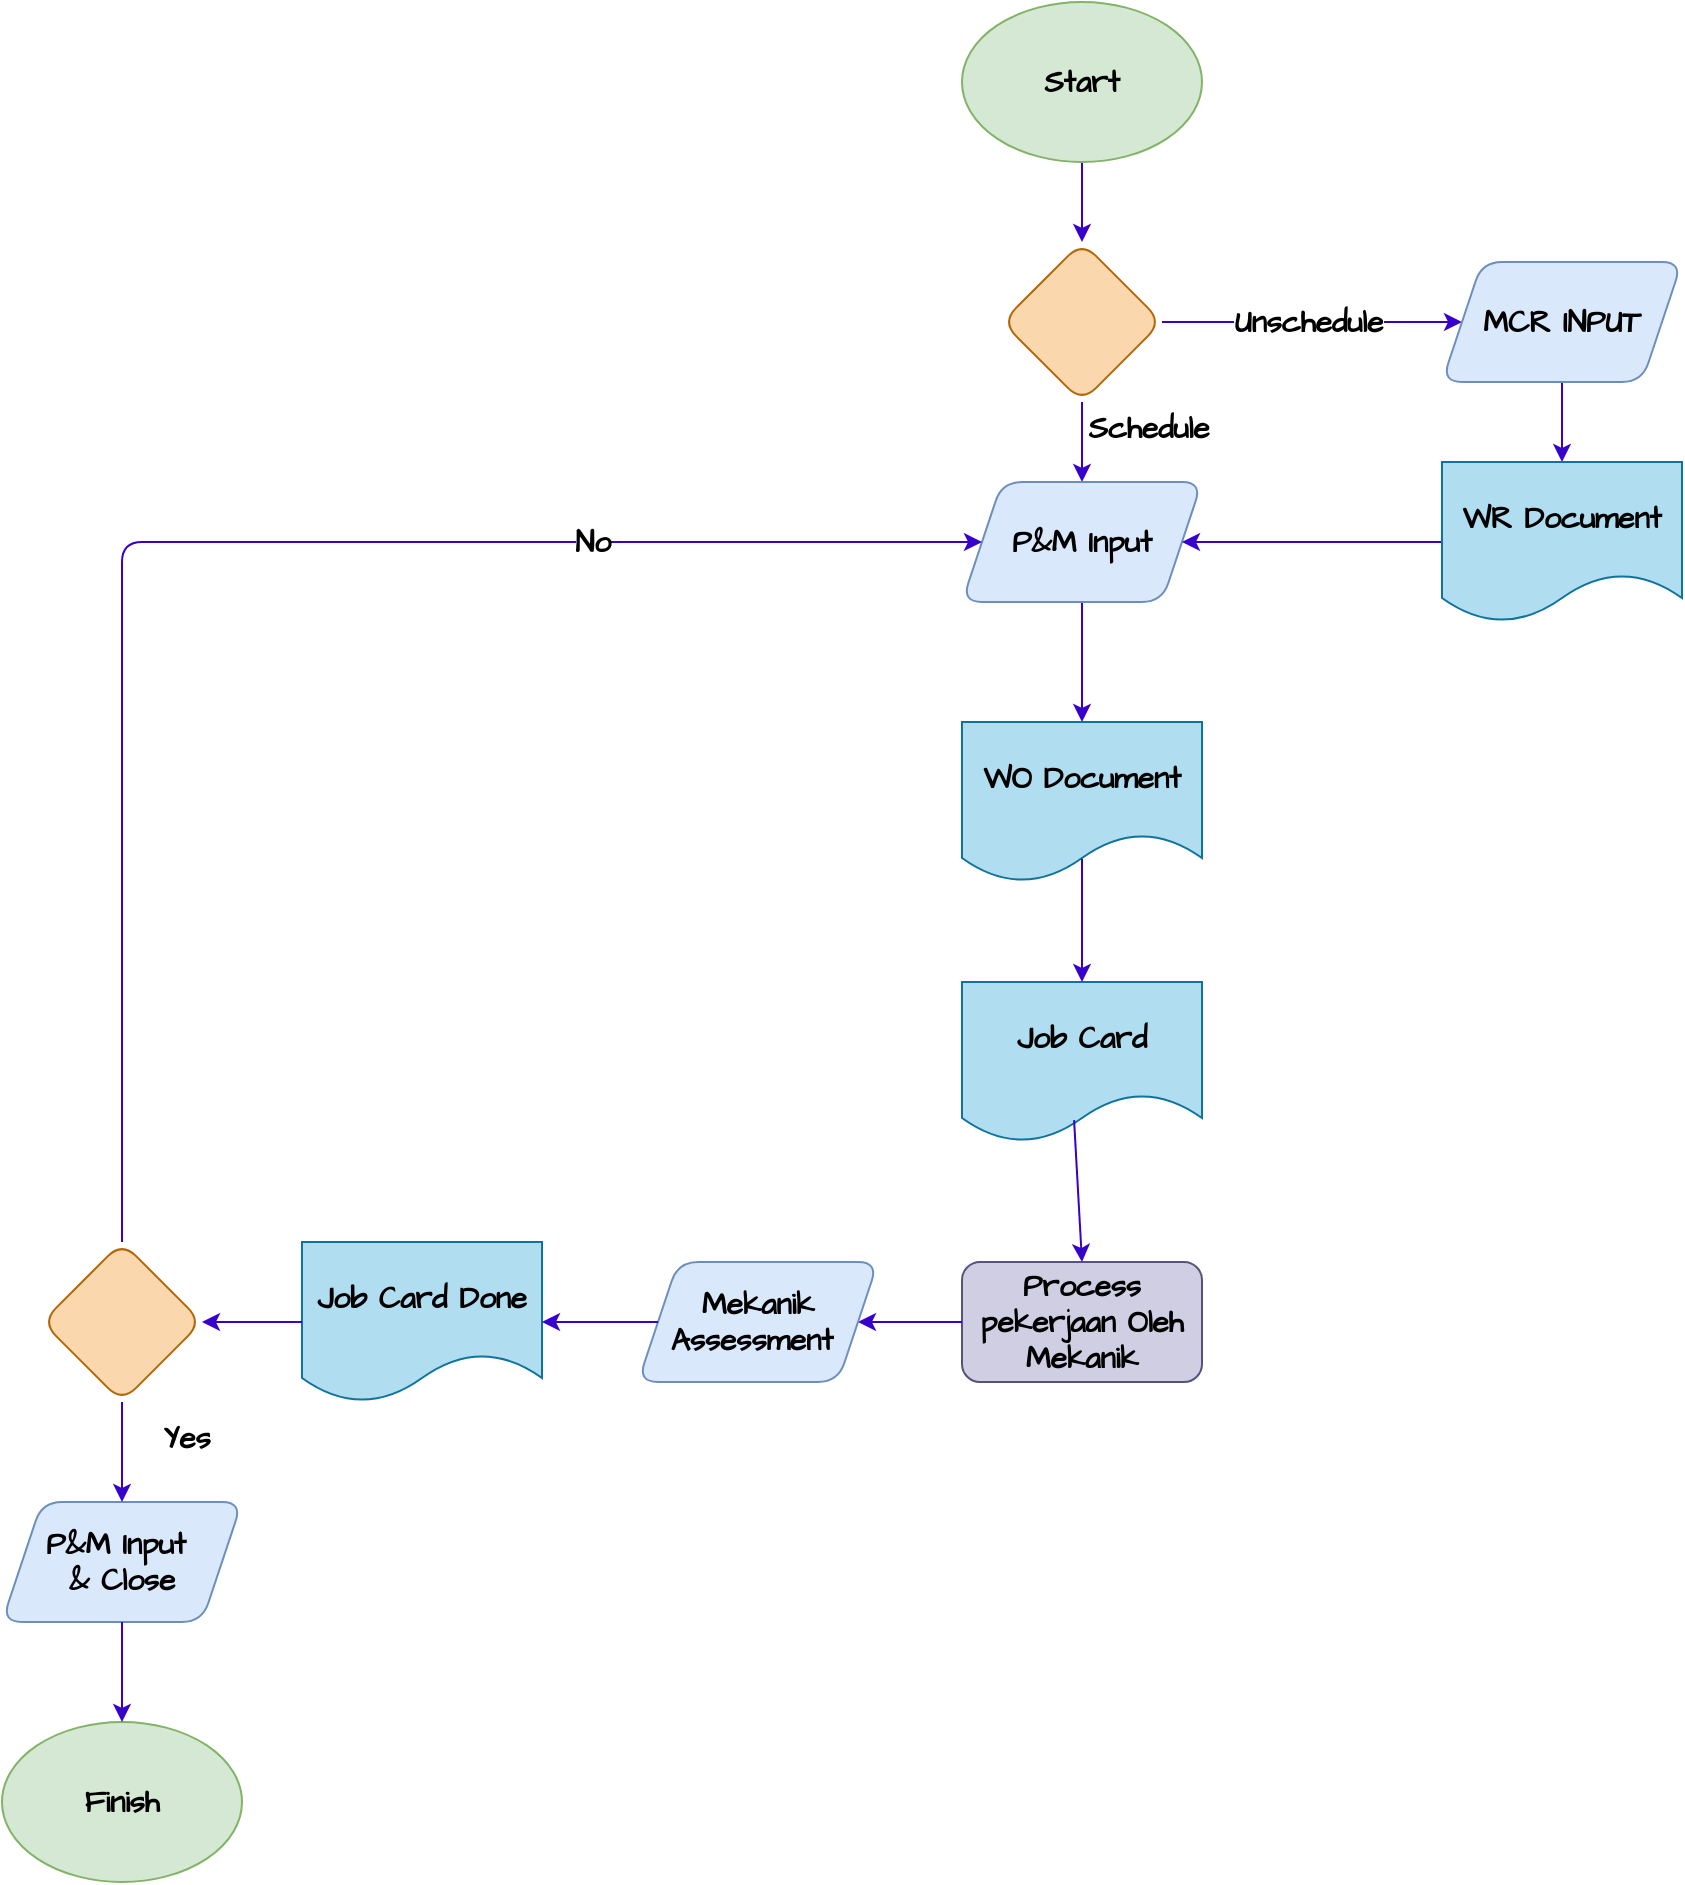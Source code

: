 <mxfile version="24.5.3" type="github">
  <diagram name="Page-1" id="LWq0IveCb88d2H1zGm08">
    <mxGraphModel dx="2637" dy="1093" grid="1" gridSize="10" guides="1" tooltips="1" connect="1" arrows="1" fold="1" page="1" pageScale="1" pageWidth="850" pageHeight="1100" math="0" shadow="0">
      <root>
        <mxCell id="0" />
        <mxCell id="1" parent="0" />
        <mxCell id="c8kV6U6HgZhseYfQ4QGe-10" style="edgeStyle=orthogonalEdgeStyle;rounded=1;hachureGap=4;orthogonalLoop=1;jettySize=auto;html=1;exitX=0.5;exitY=1;exitDx=0;exitDy=0;entryX=0.5;entryY=0;entryDx=0;entryDy=0;fontFamily=Architects Daughter;fontSource=https%3A%2F%2Ffonts.googleapis.com%2Fcss%3Ffamily%3DArchitects%2BDaughter;fillColor=#6a00ff;strokeColor=#3700CC;fontSize=15;" parent="1" source="c8kV6U6HgZhseYfQ4QGe-1" target="c8kV6U6HgZhseYfQ4QGe-2" edge="1">
          <mxGeometry relative="1" as="geometry" />
        </mxCell>
        <mxCell id="c8kV6U6HgZhseYfQ4QGe-1" value="&lt;b style=&quot;font-size: 15px;&quot;&gt;Start&lt;/b&gt;" style="ellipse;whiteSpace=wrap;html=1;hachureGap=4;fontFamily=Architects Daughter;fontSource=https%3A%2F%2Ffonts.googleapis.com%2Fcss%3Ffamily%3DArchitects%2BDaughter;fillColor=#d5e8d4;strokeColor=#82b366;rounded=1;fontSize=15;" parent="1" vertex="1">
          <mxGeometry x="340" y="40" width="120" height="80" as="geometry" />
        </mxCell>
        <mxCell id="c8kV6U6HgZhseYfQ4QGe-11" style="edgeStyle=orthogonalEdgeStyle;rounded=1;hachureGap=4;orthogonalLoop=1;jettySize=auto;html=1;exitX=1;exitY=0.5;exitDx=0;exitDy=0;entryX=0;entryY=0.5;entryDx=0;entryDy=0;fontFamily=Architects Daughter;fontSource=https%3A%2F%2Ffonts.googleapis.com%2Fcss%3Ffamily%3DArchitects%2BDaughter;fillColor=#6a00ff;strokeColor=#3700CC;fontSize=15;" parent="1" source="c8kV6U6HgZhseYfQ4QGe-2" target="c8kV6U6HgZhseYfQ4QGe-4" edge="1">
          <mxGeometry relative="1" as="geometry" />
        </mxCell>
        <mxCell id="c8kV6U6HgZhseYfQ4QGe-28" value="&lt;b style=&quot;font-size: 15px;&quot;&gt;Unschedule&lt;/b&gt;" style="edgeLabel;html=1;align=center;verticalAlign=middle;resizable=0;points=[];hachureGap=4;fontFamily=Architects Daughter;fontSource=https%3A%2F%2Ffonts.googleapis.com%2Fcss%3Ffamily%3DArchitects%2BDaughter;rounded=1;fontSize=15;" parent="c8kV6U6HgZhseYfQ4QGe-11" vertex="1" connectable="0">
          <mxGeometry x="-0.347" y="-3" relative="1" as="geometry">
            <mxPoint x="24" y="-3" as="offset" />
          </mxGeometry>
        </mxCell>
        <mxCell id="c8kV6U6HgZhseYfQ4QGe-13" style="edgeStyle=orthogonalEdgeStyle;rounded=1;hachureGap=4;orthogonalLoop=1;jettySize=auto;html=1;exitX=0.5;exitY=1;exitDx=0;exitDy=0;entryX=0.5;entryY=0;entryDx=0;entryDy=0;fontFamily=Architects Daughter;fontSource=https%3A%2F%2Ffonts.googleapis.com%2Fcss%3Ffamily%3DArchitects%2BDaughter;fillColor=#6a00ff;strokeColor=#3700CC;fontSize=15;" parent="1" source="c8kV6U6HgZhseYfQ4QGe-2" target="c8kV6U6HgZhseYfQ4QGe-5" edge="1">
          <mxGeometry relative="1" as="geometry" />
        </mxCell>
        <mxCell id="c8kV6U6HgZhseYfQ4QGe-2" value="" style="rhombus;whiteSpace=wrap;html=1;hachureGap=4;fontFamily=Architects Daughter;fontSource=https%3A%2F%2Ffonts.googleapis.com%2Fcss%3Ffamily%3DArchitects%2BDaughter;fillColor=#fad7ac;strokeColor=#b46504;rounded=1;fontSize=15;" parent="1" vertex="1">
          <mxGeometry x="360" y="160" width="80" height="80" as="geometry" />
        </mxCell>
        <mxCell id="c8kV6U6HgZhseYfQ4QGe-3" value="&lt;b style=&quot;font-size: 15px;&quot;&gt;Process pekerjaan Oleh Mekanik&lt;/b&gt;" style="rounded=1;whiteSpace=wrap;html=1;hachureGap=4;fontFamily=Architects Daughter;fontSource=https%3A%2F%2Ffonts.googleapis.com%2Fcss%3Ffamily%3DArchitects%2BDaughter;fillColor=#d0cee2;strokeColor=#56517e;fontSize=15;" parent="1" vertex="1">
          <mxGeometry x="340" y="670" width="120" height="60" as="geometry" />
        </mxCell>
        <mxCell id="c8kV6U6HgZhseYfQ4QGe-15" style="edgeStyle=orthogonalEdgeStyle;rounded=1;hachureGap=4;orthogonalLoop=1;jettySize=auto;html=1;exitX=0.5;exitY=1;exitDx=0;exitDy=0;entryX=0.5;entryY=0;entryDx=0;entryDy=0;fontFamily=Architects Daughter;fontSource=https%3A%2F%2Ffonts.googleapis.com%2Fcss%3Ffamily%3DArchitects%2BDaughter;fillColor=#6a00ff;strokeColor=#3700CC;fontSize=15;" parent="1" source="c8kV6U6HgZhseYfQ4QGe-4" target="c8kV6U6HgZhseYfQ4QGe-6" edge="1">
          <mxGeometry relative="1" as="geometry" />
        </mxCell>
        <mxCell id="c8kV6U6HgZhseYfQ4QGe-4" value="&lt;b style=&quot;font-size: 15px;&quot;&gt;MCR INPUT&lt;/b&gt;" style="shape=parallelogram;perimeter=parallelogramPerimeter;whiteSpace=wrap;html=1;fixedSize=1;hachureGap=4;fontFamily=Architects Daughter;fontSource=https%3A%2F%2Ffonts.googleapis.com%2Fcss%3Ffamily%3DArchitects%2BDaughter;fillColor=#dae8fc;strokeColor=#6c8ebf;rounded=1;fontSize=15;" parent="1" vertex="1">
          <mxGeometry x="580" y="170" width="120" height="60" as="geometry" />
        </mxCell>
        <mxCell id="c8kV6U6HgZhseYfQ4QGe-17" style="edgeStyle=orthogonalEdgeStyle;rounded=1;hachureGap=4;orthogonalLoop=1;jettySize=auto;html=1;exitX=0.5;exitY=1;exitDx=0;exitDy=0;entryX=0.5;entryY=0;entryDx=0;entryDy=0;fontFamily=Architects Daughter;fontSource=https%3A%2F%2Ffonts.googleapis.com%2Fcss%3Ffamily%3DArchitects%2BDaughter;fillColor=#6a00ff;strokeColor=#3700CC;fontSize=15;" parent="1" source="c8kV6U6HgZhseYfQ4QGe-5" target="c8kV6U6HgZhseYfQ4QGe-7" edge="1">
          <mxGeometry relative="1" as="geometry" />
        </mxCell>
        <mxCell id="c8kV6U6HgZhseYfQ4QGe-5" value="&lt;b style=&quot;font-size: 15px;&quot;&gt;P&amp;amp;M Input&lt;/b&gt;" style="shape=parallelogram;perimeter=parallelogramPerimeter;whiteSpace=wrap;html=1;fixedSize=1;hachureGap=4;fontFamily=Architects Daughter;fontSource=https%3A%2F%2Ffonts.googleapis.com%2Fcss%3Ffamily%3DArchitects%2BDaughter;fillColor=#dae8fc;strokeColor=#6c8ebf;rounded=1;fontSize=15;" parent="1" vertex="1">
          <mxGeometry x="340" y="280" width="120" height="60" as="geometry" />
        </mxCell>
        <mxCell id="c8kV6U6HgZhseYfQ4QGe-16" style="edgeStyle=orthogonalEdgeStyle;rounded=1;hachureGap=4;orthogonalLoop=1;jettySize=auto;html=1;exitX=0;exitY=0.5;exitDx=0;exitDy=0;entryX=1;entryY=0.5;entryDx=0;entryDy=0;fontFamily=Architects Daughter;fontSource=https%3A%2F%2Ffonts.googleapis.com%2Fcss%3Ffamily%3DArchitects%2BDaughter;fillColor=#6a00ff;strokeColor=#3700CC;fontSize=15;" parent="1" source="c8kV6U6HgZhseYfQ4QGe-6" target="c8kV6U6HgZhseYfQ4QGe-5" edge="1">
          <mxGeometry relative="1" as="geometry" />
        </mxCell>
        <mxCell id="c8kV6U6HgZhseYfQ4QGe-6" value="&lt;b style=&quot;font-size: 15px;&quot;&gt;WR Document&lt;/b&gt;" style="shape=document;whiteSpace=wrap;html=1;boundedLbl=1;hachureGap=4;fontFamily=Architects Daughter;fontSource=https%3A%2F%2Ffonts.googleapis.com%2Fcss%3Ffamily%3DArchitects%2BDaughter;fillColor=#b1ddf0;strokeColor=#10739e;rounded=1;fontSize=15;" parent="1" vertex="1">
          <mxGeometry x="580" y="270" width="120" height="80" as="geometry" />
        </mxCell>
        <mxCell id="c8kV6U6HgZhseYfQ4QGe-7" value="&lt;b style=&quot;font-size: 15px;&quot;&gt;WO Document&lt;/b&gt;" style="shape=document;whiteSpace=wrap;html=1;boundedLbl=1;hachureGap=4;fontFamily=Architects Daughter;fontSource=https%3A%2F%2Ffonts.googleapis.com%2Fcss%3Ffamily%3DArchitects%2BDaughter;fillColor=#b1ddf0;strokeColor=#10739e;rounded=1;fontSize=15;" parent="1" vertex="1">
          <mxGeometry x="340" y="400" width="120" height="80" as="geometry" />
        </mxCell>
        <mxCell id="c8kV6U6HgZhseYfQ4QGe-8" value="&lt;b style=&quot;font-size: 15px;&quot;&gt;Job Card&lt;/b&gt;" style="shape=document;whiteSpace=wrap;html=1;boundedLbl=1;hachureGap=4;fontFamily=Architects Daughter;fontSource=https%3A%2F%2Ffonts.googleapis.com%2Fcss%3Ffamily%3DArchitects%2BDaughter;fillColor=#b1ddf0;strokeColor=#10739e;rounded=1;fontSize=15;" parent="1" vertex="1">
          <mxGeometry x="340" y="530" width="120" height="80" as="geometry" />
        </mxCell>
        <mxCell id="c8kV6U6HgZhseYfQ4QGe-27" style="edgeStyle=orthogonalEdgeStyle;rounded=1;hachureGap=4;orthogonalLoop=1;jettySize=auto;html=1;entryX=0;entryY=0.5;entryDx=0;entryDy=0;fontFamily=Architects Daughter;fontSource=https%3A%2F%2Ffonts.googleapis.com%2Fcss%3Ffamily%3DArchitects%2BDaughter;fillColor=#6a00ff;strokeColor=#3700CC;fontStyle=1;exitX=0.5;exitY=0;exitDx=0;exitDy=0;fontSize=15;" parent="1" source="c8kV6U6HgZhseYfQ4QGe-9" target="c8kV6U6HgZhseYfQ4QGe-5" edge="1">
          <mxGeometry relative="1" as="geometry">
            <Array as="points">
              <mxPoint x="-80" y="310" />
            </Array>
            <mxPoint x="-80" y="650" as="sourcePoint" />
            <mxPoint x="20" y="300" as="targetPoint" />
          </mxGeometry>
        </mxCell>
        <mxCell id="c8kV6U6HgZhseYfQ4QGe-31" value="No" style="edgeLabel;html=1;align=center;verticalAlign=middle;resizable=0;points=[];hachureGap=4;fontFamily=Architects Daughter;fontSource=https%3A%2F%2Ffonts.googleapis.com%2Fcss%3Ffamily%3DArchitects%2BDaughter;fontStyle=1;rounded=1;fontSize=15;" parent="c8kV6U6HgZhseYfQ4QGe-27" vertex="1" connectable="0">
          <mxGeometry x="0.722" relative="1" as="geometry">
            <mxPoint x="-87" as="offset" />
          </mxGeometry>
        </mxCell>
        <mxCell id="c8kV6U6HgZhseYfQ4QGe-9" value="" style="rhombus;whiteSpace=wrap;html=1;hachureGap=4;fontFamily=Architects Daughter;fontSource=https%3A%2F%2Ffonts.googleapis.com%2Fcss%3Ffamily%3DArchitects%2BDaughter;fillColor=#fad7ac;strokeColor=#b46504;rounded=1;fontSize=15;" parent="1" vertex="1">
          <mxGeometry x="-120" y="660" width="80" height="80" as="geometry" />
        </mxCell>
        <mxCell id="c8kV6U6HgZhseYfQ4QGe-20" value="" style="endArrow=classic;html=1;rounded=1;hachureGap=4;fontFamily=Architects Daughter;fontSource=https%3A%2F%2Ffonts.googleapis.com%2Fcss%3Ffamily%3DArchitects%2BDaughter;exitX=0.467;exitY=0.863;exitDx=0;exitDy=0;exitPerimeter=0;entryX=0.5;entryY=0;entryDx=0;entryDy=0;fillColor=#6a00ff;strokeColor=#3700CC;fontSize=15;" parent="1" source="c8kV6U6HgZhseYfQ4QGe-8" target="c8kV6U6HgZhseYfQ4QGe-3" edge="1">
          <mxGeometry width="50" height="50" relative="1" as="geometry">
            <mxPoint x="430" y="610" as="sourcePoint" />
            <mxPoint x="480" y="560" as="targetPoint" />
          </mxGeometry>
        </mxCell>
        <mxCell id="c8kV6U6HgZhseYfQ4QGe-21" value="" style="endArrow=classic;html=1;rounded=1;hachureGap=4;fontFamily=Architects Daughter;fontSource=https%3A%2F%2Ffonts.googleapis.com%2Fcss%3Ffamily%3DArchitects%2BDaughter;exitX=0.5;exitY=0.854;exitDx=0;exitDy=0;exitPerimeter=0;entryX=0.5;entryY=0;entryDx=0;entryDy=0;fillColor=#6a00ff;strokeColor=#3700CC;fontSize=15;" parent="1" source="c8kV6U6HgZhseYfQ4QGe-7" target="c8kV6U6HgZhseYfQ4QGe-8" edge="1">
          <mxGeometry width="50" height="50" relative="1" as="geometry">
            <mxPoint x="430" y="610" as="sourcePoint" />
            <mxPoint x="480" y="560" as="targetPoint" />
          </mxGeometry>
        </mxCell>
        <mxCell id="c8kV6U6HgZhseYfQ4QGe-25" value="&lt;b style=&quot;font-size: 15px;&quot;&gt;Finish&lt;/b&gt;" style="ellipse;whiteSpace=wrap;html=1;hachureGap=4;fontFamily=Architects Daughter;fontSource=https%3A%2F%2Ffonts.googleapis.com%2Fcss%3Ffamily%3DArchitects%2BDaughter;fillColor=#d5e8d4;strokeColor=#82b366;rounded=1;fontSize=15;" parent="1" vertex="1">
          <mxGeometry x="-140" y="900" width="120" height="80" as="geometry" />
        </mxCell>
        <mxCell id="c8kV6U6HgZhseYfQ4QGe-29" value="&lt;b style=&quot;font-size: 15px;&quot;&gt;Schedule&lt;/b&gt;" style="text;html=1;align=center;verticalAlign=middle;resizable=0;points=[];autosize=1;strokeColor=none;fillColor=none;fontFamily=Architects Daughter;fontSource=https%3A%2F%2Ffonts.googleapis.com%2Fcss%3Ffamily%3DArchitects%2BDaughter;rounded=1;fontSize=15;" parent="1" vertex="1">
          <mxGeometry x="393" y="238" width="80" height="30" as="geometry" />
        </mxCell>
        <mxCell id="c8kV6U6HgZhseYfQ4QGe-30" value="&lt;b style=&quot;font-size: 15px;&quot;&gt;Yes&lt;/b&gt;" style="text;html=1;align=center;verticalAlign=middle;resizable=0;points=[];autosize=1;strokeColor=none;fillColor=none;fontFamily=Architects Daughter;fontSource=https%3A%2F%2Ffonts.googleapis.com%2Fcss%3Ffamily%3DArchitects%2BDaughter;rounded=1;fontSize=15;" parent="1" vertex="1">
          <mxGeometry x="-73" y="743" width="50" height="30" as="geometry" />
        </mxCell>
        <mxCell id="DyG32sUl0UlcribBIAUJ-1" value="&lt;b style=&quot;font-size: 15px;&quot;&gt;Job Card Done&lt;/b&gt;" style="shape=document;whiteSpace=wrap;html=1;boundedLbl=1;hachureGap=4;fontFamily=Architects Daughter;fontSource=https%3A%2F%2Ffonts.googleapis.com%2Fcss%3Ffamily%3DArchitects%2BDaughter;fillColor=#b1ddf0;strokeColor=#10739e;rounded=1;fontSize=15;" vertex="1" parent="1">
          <mxGeometry x="10" y="660" width="120" height="80" as="geometry" />
        </mxCell>
        <mxCell id="DyG32sUl0UlcribBIAUJ-2" style="edgeStyle=orthogonalEdgeStyle;rounded=1;hachureGap=4;orthogonalLoop=1;jettySize=auto;html=1;exitX=0;exitY=0.5;exitDx=0;exitDy=0;fontFamily=Architects Daughter;fontSource=https%3A%2F%2Ffonts.googleapis.com%2Fcss%3Ffamily%3DArchitects%2BDaughter;fillColor=#6a00ff;strokeColor=#3700CC;entryX=1;entryY=0.5;entryDx=0;entryDy=0;fontSize=15;" edge="1" parent="1" source="c8kV6U6HgZhseYfQ4QGe-3" target="DyG32sUl0UlcribBIAUJ-3">
          <mxGeometry relative="1" as="geometry">
            <mxPoint x="350" y="770" as="sourcePoint" />
            <mxPoint x="300" y="700" as="targetPoint" />
          </mxGeometry>
        </mxCell>
        <mxCell id="DyG32sUl0UlcribBIAUJ-3" value="&lt;b style=&quot;font-size: 15px;&quot;&gt;Mekanik Assessment&amp;nbsp;&lt;/b&gt;" style="shape=parallelogram;perimeter=parallelogramPerimeter;whiteSpace=wrap;html=1;fixedSize=1;hachureGap=4;fontFamily=Architects Daughter;fontSource=https%3A%2F%2Ffonts.googleapis.com%2Fcss%3Ffamily%3DArchitects%2BDaughter;fillColor=#dae8fc;strokeColor=#6c8ebf;rounded=1;fontSize=15;" vertex="1" parent="1">
          <mxGeometry x="178" y="670" width="120" height="60" as="geometry" />
        </mxCell>
        <mxCell id="DyG32sUl0UlcribBIAUJ-6" value="&lt;b style=&quot;font-size: 15px;&quot;&gt;P&amp;amp;M Input&amp;nbsp;&lt;/b&gt;&lt;div style=&quot;font-size: 15px;&quot;&gt;&lt;b style=&quot;font-size: 15px;&quot;&gt;&amp;amp; Close&lt;/b&gt;&lt;/div&gt;" style="shape=parallelogram;perimeter=parallelogramPerimeter;whiteSpace=wrap;html=1;fixedSize=1;hachureGap=4;fontFamily=Architects Daughter;fontSource=https%3A%2F%2Ffonts.googleapis.com%2Fcss%3Ffamily%3DArchitects%2BDaughter;fillColor=#dae8fc;strokeColor=#6c8ebf;align=center;rounded=1;fontSize=15;" vertex="1" parent="1">
          <mxGeometry x="-140" y="790" width="120" height="60" as="geometry" />
        </mxCell>
        <mxCell id="DyG32sUl0UlcribBIAUJ-10" style="edgeStyle=orthogonalEdgeStyle;rounded=1;hachureGap=4;orthogonalLoop=1;jettySize=auto;html=1;exitX=0;exitY=0.5;exitDx=0;exitDy=0;fontFamily=Architects Daughter;fontSource=https%3A%2F%2Ffonts.googleapis.com%2Fcss%3Ffamily%3DArchitects%2BDaughter;fillColor=#6a00ff;strokeColor=#3700CC;entryX=1;entryY=0.5;entryDx=0;entryDy=0;fontSize=15;" edge="1" parent="1" source="DyG32sUl0UlcribBIAUJ-3" target="DyG32sUl0UlcribBIAUJ-1">
          <mxGeometry relative="1" as="geometry">
            <mxPoint x="350" y="710" as="sourcePoint" />
            <mxPoint x="290" y="710" as="targetPoint" />
          </mxGeometry>
        </mxCell>
        <mxCell id="DyG32sUl0UlcribBIAUJ-11" style="edgeStyle=orthogonalEdgeStyle;rounded=1;hachureGap=4;orthogonalLoop=1;jettySize=auto;html=1;exitX=0;exitY=0.5;exitDx=0;exitDy=0;fontFamily=Architects Daughter;fontSource=https%3A%2F%2Ffonts.googleapis.com%2Fcss%3Ffamily%3DArchitects%2BDaughter;fillColor=#6a00ff;strokeColor=#3700CC;entryX=1;entryY=0.5;entryDx=0;entryDy=0;fontSize=15;" edge="1" parent="1" source="DyG32sUl0UlcribBIAUJ-1" target="c8kV6U6HgZhseYfQ4QGe-9">
          <mxGeometry relative="1" as="geometry">
            <mxPoint x="360" y="720" as="sourcePoint" />
            <mxPoint x="300" y="720" as="targetPoint" />
          </mxGeometry>
        </mxCell>
        <mxCell id="DyG32sUl0UlcribBIAUJ-14" value="" style="endArrow=classic;html=1;rounded=1;hachureGap=4;fontFamily=Architects Daughter;fontSource=https%3A%2F%2Ffonts.googleapis.com%2Fcss%3Ffamily%3DArchitects%2BDaughter;exitX=0.5;exitY=1;exitDx=0;exitDy=0;entryX=0.5;entryY=0;entryDx=0;entryDy=0;fillColor=#6a00ff;strokeColor=#3700CC;fontSize=15;" edge="1" parent="1" source="c8kV6U6HgZhseYfQ4QGe-9" target="DyG32sUl0UlcribBIAUJ-6">
          <mxGeometry width="50" height="50" relative="1" as="geometry">
            <mxPoint x="406" y="609" as="sourcePoint" />
            <mxPoint x="410" y="680" as="targetPoint" />
          </mxGeometry>
        </mxCell>
        <mxCell id="DyG32sUl0UlcribBIAUJ-15" value="" style="endArrow=classic;html=1;rounded=1;hachureGap=4;fontFamily=Architects Daughter;fontSource=https%3A%2F%2Ffonts.googleapis.com%2Fcss%3Ffamily%3DArchitects%2BDaughter;exitX=0.5;exitY=1;exitDx=0;exitDy=0;entryX=0.5;entryY=0;entryDx=0;entryDy=0;fillColor=#6a00ff;strokeColor=#3700CC;fontSize=15;" edge="1" parent="1" source="DyG32sUl0UlcribBIAUJ-6" target="c8kV6U6HgZhseYfQ4QGe-25">
          <mxGeometry width="50" height="50" relative="1" as="geometry">
            <mxPoint x="410" y="478" as="sourcePoint" />
            <mxPoint x="410" y="540" as="targetPoint" />
          </mxGeometry>
        </mxCell>
      </root>
    </mxGraphModel>
  </diagram>
</mxfile>
